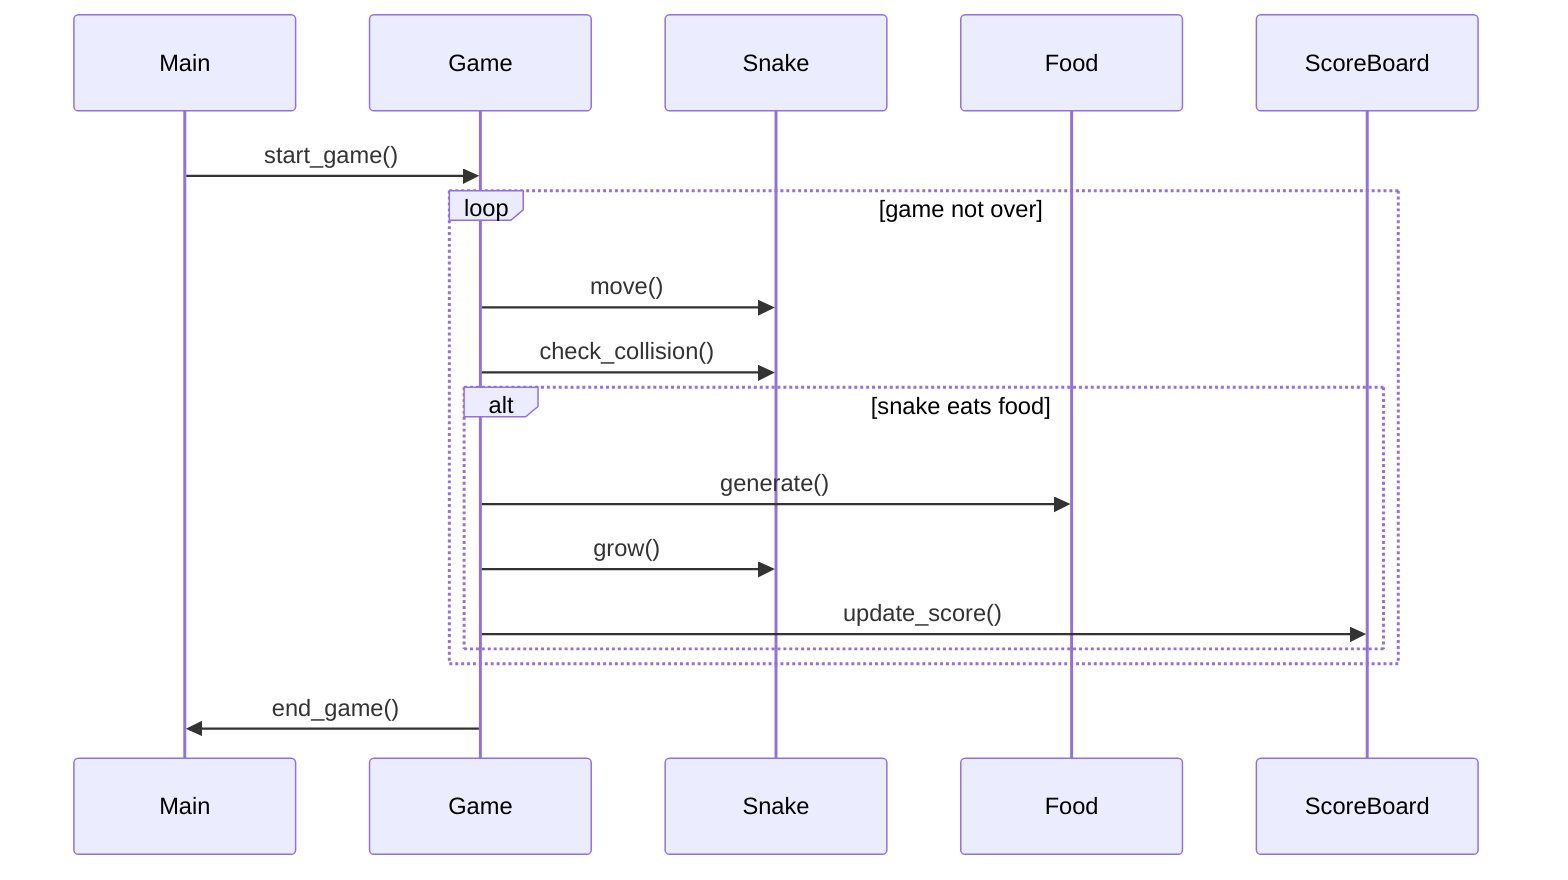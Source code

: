 sequenceDiagram
    participant M as Main
    participant G as Game
    participant S as Snake
    participant F as Food
    participant SB as ScoreBoard
    M->>G: start_game()
    loop game not over
        G->>S: move()
        G->>S: check_collision()
        alt snake eats food
            G->>F: generate()
            G->>S: grow()
            G->>SB: update_score()
        end
    end
    G->>M: end_game()